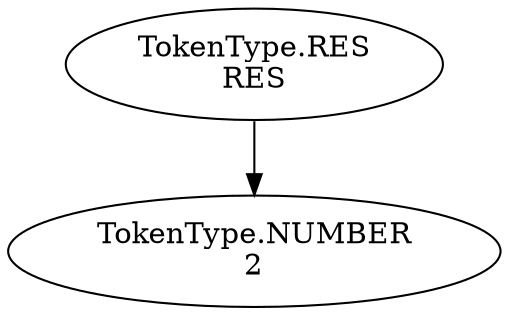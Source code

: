 digraph AST {
  node0 [label="TokenType.RES\nRES"];
  node1 [label="TokenType.NUMBER\n2"];
  node0 -> node1;
}
